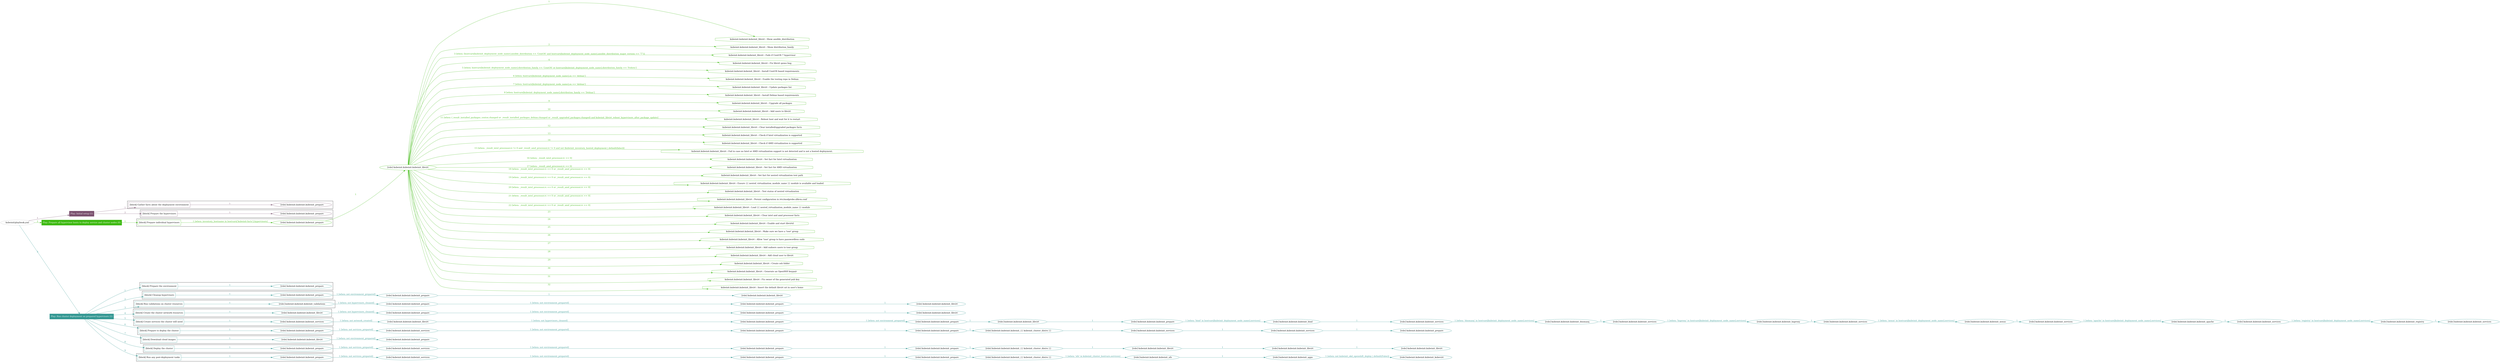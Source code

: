 digraph {
	graph [concentrate=true ordering=in rankdir=LR ratio=fill]
	edge [esep=5 sep=10]
	"kubeinit/playbook.yml" [id=root_node style=dotted]
	play_d2fca5ef [label="Play: Initial setup (1)" color="#7b516f" fontcolor="#ffffff" id=play_d2fca5ef shape=box style=filled tooltip=localhost]
	"kubeinit/playbook.yml" -> play_d2fca5ef [label="1 " color="#7b516f" fontcolor="#7b516f" id=edge_4b42a4df labeltooltip="1 " tooltip="1 "]
	subgraph "kubeinit.kubeinit.kubeinit_prepare" {
		role_d988c98c [label="[role] kubeinit.kubeinit.kubeinit_prepare" color="#7b516f" id=role_d988c98c tooltip="kubeinit.kubeinit.kubeinit_prepare"]
	}
	subgraph "kubeinit.kubeinit.kubeinit_prepare" {
		role_1f355bf9 [label="[role] kubeinit.kubeinit.kubeinit_prepare" color="#7b516f" id=role_1f355bf9 tooltip="kubeinit.kubeinit.kubeinit_prepare"]
	}
	subgraph "Play: Initial setup (1)" {
		play_d2fca5ef -> block_67ab5373 [label=1 color="#7b516f" fontcolor="#7b516f" id=edge_c02546b0 labeltooltip=1 tooltip=1]
		subgraph cluster_block_67ab5373 {
			block_67ab5373 [label="[block] Gather facts about the deployment environment" color="#7b516f" id=block_67ab5373 labeltooltip="Gather facts about the deployment environment" shape=box tooltip="Gather facts about the deployment environment"]
			block_67ab5373 -> role_d988c98c [label="1 " color="#7b516f" fontcolor="#7b516f" id=edge_a4d04763 labeltooltip="1 " tooltip="1 "]
		}
		play_d2fca5ef -> block_3204a699 [label=2 color="#7b516f" fontcolor="#7b516f" id=edge_58e44195 labeltooltip=2 tooltip=2]
		subgraph cluster_block_3204a699 {
			block_3204a699 [label="[block] Prepare the hypervisors" color="#7b516f" id=block_3204a699 labeltooltip="Prepare the hypervisors" shape=box tooltip="Prepare the hypervisors"]
			block_3204a699 -> role_1f355bf9 [label="1 " color="#7b516f" fontcolor="#7b516f" id=edge_330b81b8 labeltooltip="1 " tooltip="1 "]
		}
	}
	play_b21ed486 [label="Play: Prepare all hypervisor hosts to deploy service and cluster nodes (0)" color="#3eba12" fontcolor="#ffffff" id=play_b21ed486 shape=box style=filled tooltip="Play: Prepare all hypervisor hosts to deploy service and cluster nodes (0)"]
	"kubeinit/playbook.yml" -> play_b21ed486 [label="2 " color="#3eba12" fontcolor="#3eba12" id=edge_657ddee6 labeltooltip="2 " tooltip="2 "]
	subgraph "kubeinit.kubeinit.kubeinit_libvirt" {
		role_fea251ea [label="[role] kubeinit.kubeinit.kubeinit_libvirt" color="#3eba12" id=role_fea251ea tooltip="kubeinit.kubeinit.kubeinit_libvirt"]
		task_dcb90dbc [label="kubeinit.kubeinit.kubeinit_libvirt : Show ansible_distribution" color="#3eba12" id=task_dcb90dbc shape=octagon tooltip="kubeinit.kubeinit.kubeinit_libvirt : Show ansible_distribution"]
		role_fea251ea -> task_dcb90dbc [label="1 " color="#3eba12" fontcolor="#3eba12" id=edge_f64c0d9d labeltooltip="1 " tooltip="1 "]
		task_7a10d116 [label="kubeinit.kubeinit.kubeinit_libvirt : Show distribution_family" color="#3eba12" id=task_7a10d116 shape=octagon tooltip="kubeinit.kubeinit.kubeinit_libvirt : Show distribution_family"]
		role_fea251ea -> task_7a10d116 [label="2 " color="#3eba12" fontcolor="#3eba12" id=edge_fe23c3c0 labeltooltip="2 " tooltip="2 "]
		task_809e39a6 [label="kubeinit.kubeinit.kubeinit_libvirt : Fails if CentOS 7 hypervisor" color="#3eba12" id=task_809e39a6 shape=octagon tooltip="kubeinit.kubeinit.kubeinit_libvirt : Fails if CentOS 7 hypervisor"]
		role_fea251ea -> task_809e39a6 [label="3 [when: (hostvars[kubeinit_deployment_node_name].ansible_distribution == 'CentOS' and hostvars[kubeinit_deployment_node_name].ansible_distribution_major_version == \"7\")]" color="#3eba12" fontcolor="#3eba12" id=edge_db2fb79a labeltooltip="3 [when: (hostvars[kubeinit_deployment_node_name].ansible_distribution == 'CentOS' and hostvars[kubeinit_deployment_node_name].ansible_distribution_major_version == \"7\")]" tooltip="3 [when: (hostvars[kubeinit_deployment_node_name].ansible_distribution == 'CentOS' and hostvars[kubeinit_deployment_node_name].ansible_distribution_major_version == \"7\")]"]
		task_79f3bbfb [label="kubeinit.kubeinit.kubeinit_libvirt : Fix libvirt qemu bug" color="#3eba12" id=task_79f3bbfb shape=octagon tooltip="kubeinit.kubeinit.kubeinit_libvirt : Fix libvirt qemu bug"]
		role_fea251ea -> task_79f3bbfb [label="4 " color="#3eba12" fontcolor="#3eba12" id=edge_85a86369 labeltooltip="4 " tooltip="4 "]
		task_577d0cd2 [label="kubeinit.kubeinit.kubeinit_libvirt : Install CentOS based requirements" color="#3eba12" id=task_577d0cd2 shape=octagon tooltip="kubeinit.kubeinit.kubeinit_libvirt : Install CentOS based requirements"]
		role_fea251ea -> task_577d0cd2 [label="5 [when: hostvars[kubeinit_deployment_node_name].distribution_family == 'CentOS' or hostvars[kubeinit_deployment_node_name].distribution_family == 'Fedora']" color="#3eba12" fontcolor="#3eba12" id=edge_ea7cf947 labeltooltip="5 [when: hostvars[kubeinit_deployment_node_name].distribution_family == 'CentOS' or hostvars[kubeinit_deployment_node_name].distribution_family == 'Fedora']" tooltip="5 [when: hostvars[kubeinit_deployment_node_name].distribution_family == 'CentOS' or hostvars[kubeinit_deployment_node_name].distribution_family == 'Fedora']"]
		task_f5dad264 [label="kubeinit.kubeinit.kubeinit_libvirt : Enable the testing repo in Debian" color="#3eba12" id=task_f5dad264 shape=octagon tooltip="kubeinit.kubeinit.kubeinit_libvirt : Enable the testing repo in Debian"]
		role_fea251ea -> task_f5dad264 [label="6 [when: hostvars[kubeinit_deployment_node_name].os == 'debian']" color="#3eba12" fontcolor="#3eba12" id=edge_461b48b2 labeltooltip="6 [when: hostvars[kubeinit_deployment_node_name].os == 'debian']" tooltip="6 [when: hostvars[kubeinit_deployment_node_name].os == 'debian']"]
		task_2ad74f74 [label="kubeinit.kubeinit.kubeinit_libvirt : Update packages list" color="#3eba12" id=task_2ad74f74 shape=octagon tooltip="kubeinit.kubeinit.kubeinit_libvirt : Update packages list"]
		role_fea251ea -> task_2ad74f74 [label="7 [when: hostvars[kubeinit_deployment_node_name].os == 'debian']" color="#3eba12" fontcolor="#3eba12" id=edge_e044e272 labeltooltip="7 [when: hostvars[kubeinit_deployment_node_name].os == 'debian']" tooltip="7 [when: hostvars[kubeinit_deployment_node_name].os == 'debian']"]
		task_82647a70 [label="kubeinit.kubeinit.kubeinit_libvirt : Install Debian based requirements" color="#3eba12" id=task_82647a70 shape=octagon tooltip="kubeinit.kubeinit.kubeinit_libvirt : Install Debian based requirements"]
		role_fea251ea -> task_82647a70 [label="8 [when: hostvars[kubeinit_deployment_node_name].distribution_family == 'Debian']" color="#3eba12" fontcolor="#3eba12" id=edge_ad3cb59f labeltooltip="8 [when: hostvars[kubeinit_deployment_node_name].distribution_family == 'Debian']" tooltip="8 [when: hostvars[kubeinit_deployment_node_name].distribution_family == 'Debian']"]
		task_d7edd0e6 [label="kubeinit.kubeinit.kubeinit_libvirt : Upgrade all packages" color="#3eba12" id=task_d7edd0e6 shape=octagon tooltip="kubeinit.kubeinit.kubeinit_libvirt : Upgrade all packages"]
		role_fea251ea -> task_d7edd0e6 [label="9 " color="#3eba12" fontcolor="#3eba12" id=edge_b7479b07 labeltooltip="9 " tooltip="9 "]
		task_44f474f3 [label="kubeinit.kubeinit.kubeinit_libvirt : Add users to libvirt" color="#3eba12" id=task_44f474f3 shape=octagon tooltip="kubeinit.kubeinit.kubeinit_libvirt : Add users to libvirt"]
		role_fea251ea -> task_44f474f3 [label="10 " color="#3eba12" fontcolor="#3eba12" id=edge_ffda0342 labeltooltip="10 " tooltip="10 "]
		task_759122ea [label="kubeinit.kubeinit.kubeinit_libvirt : Reboot host and wait for it to restart" color="#3eba12" id=task_759122ea shape=octagon tooltip="kubeinit.kubeinit.kubeinit_libvirt : Reboot host and wait for it to restart"]
		role_fea251ea -> task_759122ea [label="11 [when: (_result_installed_packages_centos.changed or _result_installed_packages_debian.changed or _result_upgraded_packages.changed) and kubeinit_libvirt_reboot_hypervisors_after_package_update]" color="#3eba12" fontcolor="#3eba12" id=edge_e3fb1480 labeltooltip="11 [when: (_result_installed_packages_centos.changed or _result_installed_packages_debian.changed or _result_upgraded_packages.changed) and kubeinit_libvirt_reboot_hypervisors_after_package_update]" tooltip="11 [when: (_result_installed_packages_centos.changed or _result_installed_packages_debian.changed or _result_upgraded_packages.changed) and kubeinit_libvirt_reboot_hypervisors_after_package_update]"]
		task_3a8139e6 [label="kubeinit.kubeinit.kubeinit_libvirt : Clear installed/upgraded packages facts" color="#3eba12" id=task_3a8139e6 shape=octagon tooltip="kubeinit.kubeinit.kubeinit_libvirt : Clear installed/upgraded packages facts"]
		role_fea251ea -> task_3a8139e6 [label="12 " color="#3eba12" fontcolor="#3eba12" id=edge_f03c797b labeltooltip="12 " tooltip="12 "]
		task_05259cb7 [label="kubeinit.kubeinit.kubeinit_libvirt : Check if Intel virtualization is supported" color="#3eba12" id=task_05259cb7 shape=octagon tooltip="kubeinit.kubeinit.kubeinit_libvirt : Check if Intel virtualization is supported"]
		role_fea251ea -> task_05259cb7 [label="13 " color="#3eba12" fontcolor="#3eba12" id=edge_5ec89946 labeltooltip="13 " tooltip="13 "]
		task_4134dbb8 [label="kubeinit.kubeinit.kubeinit_libvirt : Check if AMD virtualization is supported" color="#3eba12" id=task_4134dbb8 shape=octagon tooltip="kubeinit.kubeinit.kubeinit_libvirt : Check if AMD virtualization is supported"]
		role_fea251ea -> task_4134dbb8 [label="14 " color="#3eba12" fontcolor="#3eba12" id=edge_68922779 labeltooltip="14 " tooltip="14 "]
		task_57656e42 [label="kubeinit.kubeinit.kubeinit_libvirt : Fail in case no Intel or AMD virtualization support is not detected and is not a hosted deployment." color="#3eba12" id=task_57656e42 shape=octagon tooltip="kubeinit.kubeinit.kubeinit_libvirt : Fail in case no Intel or AMD virtualization support is not detected and is not a hosted deployment."]
		role_fea251ea -> task_57656e42 [label="15 [when: _result_intel_processor.rc != 0 and _result_amd_processor.rc != 0 and not (kubeinit_inventory_hosted_deployment | default(false))]" color="#3eba12" fontcolor="#3eba12" id=edge_7952fb15 labeltooltip="15 [when: _result_intel_processor.rc != 0 and _result_amd_processor.rc != 0 and not (kubeinit_inventory_hosted_deployment | default(false))]" tooltip="15 [when: _result_intel_processor.rc != 0 and _result_amd_processor.rc != 0 and not (kubeinit_inventory_hosted_deployment | default(false))]"]
		task_d0981dcf [label="kubeinit.kubeinit.kubeinit_libvirt : Set fact for Intel virtualization" color="#3eba12" id=task_d0981dcf shape=octagon tooltip="kubeinit.kubeinit.kubeinit_libvirt : Set fact for Intel virtualization"]
		role_fea251ea -> task_d0981dcf [label="16 [when: _result_intel_processor.rc == 0]" color="#3eba12" fontcolor="#3eba12" id=edge_a7d131d6 labeltooltip="16 [when: _result_intel_processor.rc == 0]" tooltip="16 [when: _result_intel_processor.rc == 0]"]
		task_54e1b14b [label="kubeinit.kubeinit.kubeinit_libvirt : Set fact for AMD virtualization" color="#3eba12" id=task_54e1b14b shape=octagon tooltip="kubeinit.kubeinit.kubeinit_libvirt : Set fact for AMD virtualization"]
		role_fea251ea -> task_54e1b14b [label="17 [when: _result_amd_processor.rc == 0]" color="#3eba12" fontcolor="#3eba12" id=edge_4020a3b9 labeltooltip="17 [when: _result_amd_processor.rc == 0]" tooltip="17 [when: _result_amd_processor.rc == 0]"]
		task_06b1d1c8 [label="kubeinit.kubeinit.kubeinit_libvirt : Set fact for nested virtualization test path" color="#3eba12" id=task_06b1d1c8 shape=octagon tooltip="kubeinit.kubeinit.kubeinit_libvirt : Set fact for nested virtualization test path"]
		role_fea251ea -> task_06b1d1c8 [label="18 [when: _result_intel_processor.rc == 0 or _result_amd_processor.rc == 0]" color="#3eba12" fontcolor="#3eba12" id=edge_0a6d227a labeltooltip="18 [when: _result_intel_processor.rc == 0 or _result_amd_processor.rc == 0]" tooltip="18 [when: _result_intel_processor.rc == 0 or _result_amd_processor.rc == 0]"]
		task_526ca863 [label="kubeinit.kubeinit.kubeinit_libvirt : Ensure {{ nested_virtualization_module_name }} module is available and loaded" color="#3eba12" id=task_526ca863 shape=octagon tooltip="kubeinit.kubeinit.kubeinit_libvirt : Ensure {{ nested_virtualization_module_name }} module is available and loaded"]
		role_fea251ea -> task_526ca863 [label="19 [when: _result_intel_processor.rc == 0 or _result_amd_processor.rc == 0]" color="#3eba12" fontcolor="#3eba12" id=edge_5151725f labeltooltip="19 [when: _result_intel_processor.rc == 0 or _result_amd_processor.rc == 0]" tooltip="19 [when: _result_intel_processor.rc == 0 or _result_amd_processor.rc == 0]"]
		task_94a3d42b [label="kubeinit.kubeinit.kubeinit_libvirt : Test status of nested virtualization" color="#3eba12" id=task_94a3d42b shape=octagon tooltip="kubeinit.kubeinit.kubeinit_libvirt : Test status of nested virtualization"]
		role_fea251ea -> task_94a3d42b [label="20 [when: _result_intel_processor.rc == 0 or _result_amd_processor.rc == 0]" color="#3eba12" fontcolor="#3eba12" id=edge_c035d84f labeltooltip="20 [when: _result_intel_processor.rc == 0 or _result_amd_processor.rc == 0]" tooltip="20 [when: _result_intel_processor.rc == 0 or _result_amd_processor.rc == 0]"]
		task_d95e92c4 [label="kubeinit.kubeinit.kubeinit_libvirt : Persist configuration in /etc/modprobe.d/kvm.conf" color="#3eba12" id=task_d95e92c4 shape=octagon tooltip="kubeinit.kubeinit.kubeinit_libvirt : Persist configuration in /etc/modprobe.d/kvm.conf"]
		role_fea251ea -> task_d95e92c4 [label="21 [when: _result_intel_processor.rc == 0 or _result_amd_processor.rc == 0]" color="#3eba12" fontcolor="#3eba12" id=edge_7906c513 labeltooltip="21 [when: _result_intel_processor.rc == 0 or _result_amd_processor.rc == 0]" tooltip="21 [when: _result_intel_processor.rc == 0 or _result_amd_processor.rc == 0]"]
		task_817bfcb6 [label="kubeinit.kubeinit.kubeinit_libvirt : Load {{ nested_virtualization_module_name }} module" color="#3eba12" id=task_817bfcb6 shape=octagon tooltip="kubeinit.kubeinit.kubeinit_libvirt : Load {{ nested_virtualization_module_name }} module"]
		role_fea251ea -> task_817bfcb6 [label="22 [when: _result_intel_processor.rc == 0 or _result_amd_processor.rc == 0]" color="#3eba12" fontcolor="#3eba12" id=edge_35f2fabb labeltooltip="22 [when: _result_intel_processor.rc == 0 or _result_amd_processor.rc == 0]" tooltip="22 [when: _result_intel_processor.rc == 0 or _result_amd_processor.rc == 0]"]
		task_ab7b939a [label="kubeinit.kubeinit.kubeinit_libvirt : Clear intel and amd processor facts" color="#3eba12" id=task_ab7b939a shape=octagon tooltip="kubeinit.kubeinit.kubeinit_libvirt : Clear intel and amd processor facts"]
		role_fea251ea -> task_ab7b939a [label="23 " color="#3eba12" fontcolor="#3eba12" id=edge_58235b05 labeltooltip="23 " tooltip="23 "]
		task_fa347256 [label="kubeinit.kubeinit.kubeinit_libvirt : Enable and start libvirtd" color="#3eba12" id=task_fa347256 shape=octagon tooltip="kubeinit.kubeinit.kubeinit_libvirt : Enable and start libvirtd"]
		role_fea251ea -> task_fa347256 [label="24 " color="#3eba12" fontcolor="#3eba12" id=edge_62e92db7 labeltooltip="24 " tooltip="24 "]
		task_ceace26f [label="kubeinit.kubeinit.kubeinit_libvirt : Make sure we have a 'toor' group" color="#3eba12" id=task_ceace26f shape=octagon tooltip="kubeinit.kubeinit.kubeinit_libvirt : Make sure we have a 'toor' group"]
		role_fea251ea -> task_ceace26f [label="25 " color="#3eba12" fontcolor="#3eba12" id=edge_5d5edff7 labeltooltip="25 " tooltip="25 "]
		task_f4d9216d [label="kubeinit.kubeinit.kubeinit_libvirt : Allow 'toor' group to have passwordless sudo" color="#3eba12" id=task_f4d9216d shape=octagon tooltip="kubeinit.kubeinit.kubeinit_libvirt : Allow 'toor' group to have passwordless sudo"]
		role_fea251ea -> task_f4d9216d [label="26 " color="#3eba12" fontcolor="#3eba12" id=edge_479873ca labeltooltip="26 " tooltip="26 "]
		task_c81d67cb [label="kubeinit.kubeinit.kubeinit_libvirt : Add sudoers users to toor group" color="#3eba12" id=task_c81d67cb shape=octagon tooltip="kubeinit.kubeinit.kubeinit_libvirt : Add sudoers users to toor group"]
		role_fea251ea -> task_c81d67cb [label="27 " color="#3eba12" fontcolor="#3eba12" id=edge_ce2663ff labeltooltip="27 " tooltip="27 "]
		task_b9ca7e17 [label="kubeinit.kubeinit.kubeinit_libvirt : Add cloud user to libvirt" color="#3eba12" id=task_b9ca7e17 shape=octagon tooltip="kubeinit.kubeinit.kubeinit_libvirt : Add cloud user to libvirt"]
		role_fea251ea -> task_b9ca7e17 [label="28 " color="#3eba12" fontcolor="#3eba12" id=edge_846d1e00 labeltooltip="28 " tooltip="28 "]
		task_baf18139 [label="kubeinit.kubeinit.kubeinit_libvirt : Create ssh folder" color="#3eba12" id=task_baf18139 shape=octagon tooltip="kubeinit.kubeinit.kubeinit_libvirt : Create ssh folder"]
		role_fea251ea -> task_baf18139 [label="29 " color="#3eba12" fontcolor="#3eba12" id=edge_52ccfcf3 labeltooltip="29 " tooltip="29 "]
		task_5c92e168 [label="kubeinit.kubeinit.kubeinit_libvirt : Generate an OpenSSH keypair" color="#3eba12" id=task_5c92e168 shape=octagon tooltip="kubeinit.kubeinit.kubeinit_libvirt : Generate an OpenSSH keypair"]
		role_fea251ea -> task_5c92e168 [label="30 " color="#3eba12" fontcolor="#3eba12" id=edge_1a275afa labeltooltip="30 " tooltip="30 "]
		task_c0e633ba [label="kubeinit.kubeinit.kubeinit_libvirt : Fix owner of the generated pub key" color="#3eba12" id=task_c0e633ba shape=octagon tooltip="kubeinit.kubeinit.kubeinit_libvirt : Fix owner of the generated pub key"]
		role_fea251ea -> task_c0e633ba [label="31 " color="#3eba12" fontcolor="#3eba12" id=edge_2df0d8ce labeltooltip="31 " tooltip="31 "]
		task_bbfaf74f [label="kubeinit.kubeinit.kubeinit_libvirt : Insert the default libvirt uri in user's home" color="#3eba12" id=task_bbfaf74f shape=octagon tooltip="kubeinit.kubeinit.kubeinit_libvirt : Insert the default libvirt uri in user's home"]
		role_fea251ea -> task_bbfaf74f [label="32 " color="#3eba12" fontcolor="#3eba12" id=edge_ad5eabeb labeltooltip="32 " tooltip="32 "]
	}
	subgraph "kubeinit.kubeinit.kubeinit_prepare" {
		role_81cd4ff1 [label="[role] kubeinit.kubeinit.kubeinit_prepare" color="#3eba12" id=role_81cd4ff1 tooltip="kubeinit.kubeinit.kubeinit_prepare"]
		role_81cd4ff1 -> role_fea251ea [label="1 " color="#3eba12" fontcolor="#3eba12" id=edge_39d228e3 labeltooltip="1 " tooltip="1 "]
	}
	subgraph "Play: Prepare all hypervisor hosts to deploy service and cluster nodes (0)" {
		play_b21ed486 -> block_f39c99cb [label=1 color="#3eba12" fontcolor="#3eba12" id=edge_f0f24c6d labeltooltip=1 tooltip=1]
		subgraph cluster_block_f39c99cb {
			block_f39c99cb [label="[block] Prepare individual hypervisors" color="#3eba12" id=block_f39c99cb labeltooltip="Prepare individual hypervisors" shape=box tooltip="Prepare individual hypervisors"]
			block_f39c99cb -> role_81cd4ff1 [label="1 [when: inventory_hostname in hostvars['kubeinit-facts'].hypervisors]" color="#3eba12" fontcolor="#3eba12" id=edge_dbdfdfe4 labeltooltip="1 [when: inventory_hostname in hostvars['kubeinit-facts'].hypervisors]" tooltip="1 [when: inventory_hostname in hostvars['kubeinit-facts'].hypervisors]"]
		}
	}
	play_68196cde [label="Play: Run cluster deployment on prepared hypervisors (1)" color="#349893" fontcolor="#ffffff" id=play_68196cde shape=box style=filled tooltip=localhost]
	"kubeinit/playbook.yml" -> play_68196cde [label="3 " color="#349893" fontcolor="#349893" id=edge_4b12a528 labeltooltip="3 " tooltip="3 "]
	subgraph "kubeinit.kubeinit.kubeinit_prepare" {
		role_1338acf9 [label="[role] kubeinit.kubeinit.kubeinit_prepare" color="#349893" id=role_1338acf9 tooltip="kubeinit.kubeinit.kubeinit_prepare"]
	}
	subgraph "kubeinit.kubeinit.kubeinit_libvirt" {
		role_7559ffbc [label="[role] kubeinit.kubeinit.kubeinit_libvirt" color="#349893" id=role_7559ffbc tooltip="kubeinit.kubeinit.kubeinit_libvirt"]
	}
	subgraph "kubeinit.kubeinit.kubeinit_prepare" {
		role_5c8baf21 [label="[role] kubeinit.kubeinit.kubeinit_prepare" color="#349893" id=role_5c8baf21 tooltip="kubeinit.kubeinit.kubeinit_prepare"]
		role_5c8baf21 -> role_7559ffbc [label="1 " color="#349893" fontcolor="#349893" id=edge_108b270d labeltooltip="1 " tooltip="1 "]
	}
	subgraph "kubeinit.kubeinit.kubeinit_prepare" {
		role_5ace5624 [label="[role] kubeinit.kubeinit.kubeinit_prepare" color="#349893" id=role_5ace5624 tooltip="kubeinit.kubeinit.kubeinit_prepare"]
		role_5ace5624 -> role_5c8baf21 [label="1 [when: not environment_prepared]" color="#349893" fontcolor="#349893" id=edge_99625b54 labeltooltip="1 [when: not environment_prepared]" tooltip="1 [when: not environment_prepared]"]
	}
	subgraph "kubeinit.kubeinit.kubeinit_libvirt" {
		role_fd870f81 [label="[role] kubeinit.kubeinit.kubeinit_libvirt" color="#349893" id=role_fd870f81 tooltip="kubeinit.kubeinit.kubeinit_libvirt"]
	}
	subgraph "kubeinit.kubeinit.kubeinit_prepare" {
		role_9555bfce [label="[role] kubeinit.kubeinit.kubeinit_prepare" color="#349893" id=role_9555bfce tooltip="kubeinit.kubeinit.kubeinit_prepare"]
		role_9555bfce -> role_fd870f81 [label="1 " color="#349893" fontcolor="#349893" id=edge_5a61b048 labeltooltip="1 " tooltip="1 "]
	}
	subgraph "kubeinit.kubeinit.kubeinit_prepare" {
		role_ec39a823 [label="[role] kubeinit.kubeinit.kubeinit_prepare" color="#349893" id=role_ec39a823 tooltip="kubeinit.kubeinit.kubeinit_prepare"]
		role_ec39a823 -> role_9555bfce [label="1 [when: not environment_prepared]" color="#349893" fontcolor="#349893" id=edge_b82e97c0 labeltooltip="1 [when: not environment_prepared]" tooltip="1 [when: not environment_prepared]"]
	}
	subgraph "kubeinit.kubeinit.kubeinit_validations" {
		role_c4424f40 [label="[role] kubeinit.kubeinit.kubeinit_validations" color="#349893" id=role_c4424f40 tooltip="kubeinit.kubeinit.kubeinit_validations"]
		role_c4424f40 -> role_ec39a823 [label="1 [when: not hypervisors_cleaned]" color="#349893" fontcolor="#349893" id=edge_6d226203 labeltooltip="1 [when: not hypervisors_cleaned]" tooltip="1 [when: not hypervisors_cleaned]"]
	}
	subgraph "kubeinit.kubeinit.kubeinit_libvirt" {
		role_5fc50cc6 [label="[role] kubeinit.kubeinit.kubeinit_libvirt" color="#349893" id=role_5fc50cc6 tooltip="kubeinit.kubeinit.kubeinit_libvirt"]
	}
	subgraph "kubeinit.kubeinit.kubeinit_prepare" {
		role_30a99639 [label="[role] kubeinit.kubeinit.kubeinit_prepare" color="#349893" id=role_30a99639 tooltip="kubeinit.kubeinit.kubeinit_prepare"]
		role_30a99639 -> role_5fc50cc6 [label="1 " color="#349893" fontcolor="#349893" id=edge_df782950 labeltooltip="1 " tooltip="1 "]
	}
	subgraph "kubeinit.kubeinit.kubeinit_prepare" {
		role_e516ab0a [label="[role] kubeinit.kubeinit.kubeinit_prepare" color="#349893" id=role_e516ab0a tooltip="kubeinit.kubeinit.kubeinit_prepare"]
		role_e516ab0a -> role_30a99639 [label="1 [when: not environment_prepared]" color="#349893" fontcolor="#349893" id=edge_1018bf2d labeltooltip="1 [when: not environment_prepared]" tooltip="1 [when: not environment_prepared]"]
	}
	subgraph "kubeinit.kubeinit.kubeinit_libvirt" {
		role_f28ffade [label="[role] kubeinit.kubeinit.kubeinit_libvirt" color="#349893" id=role_f28ffade tooltip="kubeinit.kubeinit.kubeinit_libvirt"]
		role_f28ffade -> role_e516ab0a [label="1 [when: not hypervisors_cleaned]" color="#349893" fontcolor="#349893" id=edge_798ca6fe labeltooltip="1 [when: not hypervisors_cleaned]" tooltip="1 [when: not hypervisors_cleaned]"]
	}
	subgraph "kubeinit.kubeinit.kubeinit_services" {
		role_4f2edf03 [label="[role] kubeinit.kubeinit.kubeinit_services" color="#349893" id=role_4f2edf03 tooltip="kubeinit.kubeinit.kubeinit_services"]
	}
	subgraph "kubeinit.kubeinit.kubeinit_registry" {
		role_4a25beb0 [label="[role] kubeinit.kubeinit.kubeinit_registry" color="#349893" id=role_4a25beb0 tooltip="kubeinit.kubeinit.kubeinit_registry"]
		role_4a25beb0 -> role_4f2edf03 [label="1 " color="#349893" fontcolor="#349893" id=edge_3ab6da5c labeltooltip="1 " tooltip="1 "]
	}
	subgraph "kubeinit.kubeinit.kubeinit_services" {
		role_8bdd7984 [label="[role] kubeinit.kubeinit.kubeinit_services" color="#349893" id=role_8bdd7984 tooltip="kubeinit.kubeinit.kubeinit_services"]
		role_8bdd7984 -> role_4a25beb0 [label="1 [when: 'registry' in hostvars[kubeinit_deployment_node_name].services]" color="#349893" fontcolor="#349893" id=edge_3eea9108 labeltooltip="1 [when: 'registry' in hostvars[kubeinit_deployment_node_name].services]" tooltip="1 [when: 'registry' in hostvars[kubeinit_deployment_node_name].services]"]
	}
	subgraph "kubeinit.kubeinit.kubeinit_apache" {
		role_33e73d69 [label="[role] kubeinit.kubeinit.kubeinit_apache" color="#349893" id=role_33e73d69 tooltip="kubeinit.kubeinit.kubeinit_apache"]
		role_33e73d69 -> role_8bdd7984 [label="1 " color="#349893" fontcolor="#349893" id=edge_ef662436 labeltooltip="1 " tooltip="1 "]
	}
	subgraph "kubeinit.kubeinit.kubeinit_services" {
		role_b72b4ff3 [label="[role] kubeinit.kubeinit.kubeinit_services" color="#349893" id=role_b72b4ff3 tooltip="kubeinit.kubeinit.kubeinit_services"]
		role_b72b4ff3 -> role_33e73d69 [label="1 [when: 'apache' in hostvars[kubeinit_deployment_node_name].services]" color="#349893" fontcolor="#349893" id=edge_dadab285 labeltooltip="1 [when: 'apache' in hostvars[kubeinit_deployment_node_name].services]" tooltip="1 [when: 'apache' in hostvars[kubeinit_deployment_node_name].services]"]
	}
	subgraph "kubeinit.kubeinit.kubeinit_nexus" {
		role_2b822b50 [label="[role] kubeinit.kubeinit.kubeinit_nexus" color="#349893" id=role_2b822b50 tooltip="kubeinit.kubeinit.kubeinit_nexus"]
		role_2b822b50 -> role_b72b4ff3 [label="1 " color="#349893" fontcolor="#349893" id=edge_61f89980 labeltooltip="1 " tooltip="1 "]
	}
	subgraph "kubeinit.kubeinit.kubeinit_services" {
		role_83c994ef [label="[role] kubeinit.kubeinit.kubeinit_services" color="#349893" id=role_83c994ef tooltip="kubeinit.kubeinit.kubeinit_services"]
		role_83c994ef -> role_2b822b50 [label="1 [when: 'nexus' in hostvars[kubeinit_deployment_node_name].services]" color="#349893" fontcolor="#349893" id=edge_52c659b6 labeltooltip="1 [when: 'nexus' in hostvars[kubeinit_deployment_node_name].services]" tooltip="1 [when: 'nexus' in hostvars[kubeinit_deployment_node_name].services]"]
	}
	subgraph "kubeinit.kubeinit.kubeinit_haproxy" {
		role_32447f2a [label="[role] kubeinit.kubeinit.kubeinit_haproxy" color="#349893" id=role_32447f2a tooltip="kubeinit.kubeinit.kubeinit_haproxy"]
		role_32447f2a -> role_83c994ef [label="1 " color="#349893" fontcolor="#349893" id=edge_d9c80c5b labeltooltip="1 " tooltip="1 "]
	}
	subgraph "kubeinit.kubeinit.kubeinit_services" {
		role_e33d833f [label="[role] kubeinit.kubeinit.kubeinit_services" color="#349893" id=role_e33d833f tooltip="kubeinit.kubeinit.kubeinit_services"]
		role_e33d833f -> role_32447f2a [label="1 [when: 'haproxy' in hostvars[kubeinit_deployment_node_name].services]" color="#349893" fontcolor="#349893" id=edge_c53b514e labeltooltip="1 [when: 'haproxy' in hostvars[kubeinit_deployment_node_name].services]" tooltip="1 [when: 'haproxy' in hostvars[kubeinit_deployment_node_name].services]"]
	}
	subgraph "kubeinit.kubeinit.kubeinit_dnsmasq" {
		role_798a9e2e [label="[role] kubeinit.kubeinit.kubeinit_dnsmasq" color="#349893" id=role_798a9e2e tooltip="kubeinit.kubeinit.kubeinit_dnsmasq"]
		role_798a9e2e -> role_e33d833f [label="1 " color="#349893" fontcolor="#349893" id=edge_e4e603a4 labeltooltip="1 " tooltip="1 "]
	}
	subgraph "kubeinit.kubeinit.kubeinit_services" {
		role_613985d0 [label="[role] kubeinit.kubeinit.kubeinit_services" color="#349893" id=role_613985d0 tooltip="kubeinit.kubeinit.kubeinit_services"]
		role_613985d0 -> role_798a9e2e [label="1 [when: 'dnsmasq' in hostvars[kubeinit_deployment_node_name].services]" color="#349893" fontcolor="#349893" id=edge_bb8d9f26 labeltooltip="1 [when: 'dnsmasq' in hostvars[kubeinit_deployment_node_name].services]" tooltip="1 [when: 'dnsmasq' in hostvars[kubeinit_deployment_node_name].services]"]
	}
	subgraph "kubeinit.kubeinit.kubeinit_bind" {
		role_fbcf9f70 [label="[role] kubeinit.kubeinit.kubeinit_bind" color="#349893" id=role_fbcf9f70 tooltip="kubeinit.kubeinit.kubeinit_bind"]
		role_fbcf9f70 -> role_613985d0 [label="1 " color="#349893" fontcolor="#349893" id=edge_e4c0b94a labeltooltip="1 " tooltip="1 "]
	}
	subgraph "kubeinit.kubeinit.kubeinit_prepare" {
		role_56c5050f [label="[role] kubeinit.kubeinit.kubeinit_prepare" color="#349893" id=role_56c5050f tooltip="kubeinit.kubeinit.kubeinit_prepare"]
		role_56c5050f -> role_fbcf9f70 [label="1 [when: 'bind' in hostvars[kubeinit_deployment_node_name].services]" color="#349893" fontcolor="#349893" id=edge_f0ae1aa4 labeltooltip="1 [when: 'bind' in hostvars[kubeinit_deployment_node_name].services]" tooltip="1 [when: 'bind' in hostvars[kubeinit_deployment_node_name].services]"]
	}
	subgraph "kubeinit.kubeinit.kubeinit_libvirt" {
		role_7472e9e4 [label="[role] kubeinit.kubeinit.kubeinit_libvirt" color="#349893" id=role_7472e9e4 tooltip="kubeinit.kubeinit.kubeinit_libvirt"]
		role_7472e9e4 -> role_56c5050f [label="1 " color="#349893" fontcolor="#349893" id=edge_d247bdc9 labeltooltip="1 " tooltip="1 "]
	}
	subgraph "kubeinit.kubeinit.kubeinit_prepare" {
		role_21d6a9e0 [label="[role] kubeinit.kubeinit.kubeinit_prepare" color="#349893" id=role_21d6a9e0 tooltip="kubeinit.kubeinit.kubeinit_prepare"]
		role_21d6a9e0 -> role_7472e9e4 [label="1 " color="#349893" fontcolor="#349893" id=edge_2759e64d labeltooltip="1 " tooltip="1 "]
	}
	subgraph "kubeinit.kubeinit.kubeinit_prepare" {
		role_81e4a72b [label="[role] kubeinit.kubeinit.kubeinit_prepare" color="#349893" id=role_81e4a72b tooltip="kubeinit.kubeinit.kubeinit_prepare"]
		role_81e4a72b -> role_21d6a9e0 [label="1 [when: not environment_prepared]" color="#349893" fontcolor="#349893" id=edge_f891d00d labeltooltip="1 [when: not environment_prepared]" tooltip="1 [when: not environment_prepared]"]
	}
	subgraph "kubeinit.kubeinit.kubeinit_libvirt" {
		role_893d50ac [label="[role] kubeinit.kubeinit.kubeinit_libvirt" color="#349893" id=role_893d50ac tooltip="kubeinit.kubeinit.kubeinit_libvirt"]
		role_893d50ac -> role_81e4a72b [label="1 [when: not hypervisors_cleaned]" color="#349893" fontcolor="#349893" id=edge_f89b656e labeltooltip="1 [when: not hypervisors_cleaned]" tooltip="1 [when: not hypervisors_cleaned]"]
	}
	subgraph "kubeinit.kubeinit.kubeinit_services" {
		role_49b435bd [label="[role] kubeinit.kubeinit.kubeinit_services" color="#349893" id=role_49b435bd tooltip="kubeinit.kubeinit.kubeinit_services"]
		role_49b435bd -> role_893d50ac [label="1 [when: not network_created]" color="#349893" fontcolor="#349893" id=edge_acee8d3c labeltooltip="1 [when: not network_created]" tooltip="1 [when: not network_created]"]
	}
	subgraph "kubeinit.kubeinit.kubeinit_prepare" {
		role_09a2bd35 [label="[role] kubeinit.kubeinit.kubeinit_prepare" color="#349893" id=role_09a2bd35 tooltip="kubeinit.kubeinit.kubeinit_prepare"]
	}
	subgraph "kubeinit.kubeinit.kubeinit_services" {
		role_a0ff49bb [label="[role] kubeinit.kubeinit.kubeinit_services" color="#349893" id=role_a0ff49bb tooltip="kubeinit.kubeinit.kubeinit_services"]
		role_a0ff49bb -> role_09a2bd35 [label="1 " color="#349893" fontcolor="#349893" id=edge_b99d8a07 labeltooltip="1 " tooltip="1 "]
	}
	subgraph "kubeinit.kubeinit.kubeinit_services" {
		role_b08c2b27 [label="[role] kubeinit.kubeinit.kubeinit_services" color="#349893" id=role_b08c2b27 tooltip="kubeinit.kubeinit.kubeinit_services"]
		role_b08c2b27 -> role_a0ff49bb [label="1 " color="#349893" fontcolor="#349893" id=edge_e3003f75 labeltooltip="1 " tooltip="1 "]
	}
	subgraph "kubeinit.kubeinit.kubeinit_{{ kubeinit_cluster_distro }}" {
		role_c6f60be1 [label="[role] kubeinit.kubeinit.kubeinit_{{ kubeinit_cluster_distro }}" color="#349893" id=role_c6f60be1 tooltip="kubeinit.kubeinit.kubeinit_{{ kubeinit_cluster_distro }}"]
		role_c6f60be1 -> role_b08c2b27 [label="1 " color="#349893" fontcolor="#349893" id=edge_5e9b2154 labeltooltip="1 " tooltip="1 "]
	}
	subgraph "kubeinit.kubeinit.kubeinit_prepare" {
		role_2d9b535f [label="[role] kubeinit.kubeinit.kubeinit_prepare" color="#349893" id=role_2d9b535f tooltip="kubeinit.kubeinit.kubeinit_prepare"]
		role_2d9b535f -> role_c6f60be1 [label="1 " color="#349893" fontcolor="#349893" id=edge_b245c549 labeltooltip="1 " tooltip="1 "]
	}
	subgraph "kubeinit.kubeinit.kubeinit_prepare" {
		role_1bddff9b [label="[role] kubeinit.kubeinit.kubeinit_prepare" color="#349893" id=role_1bddff9b tooltip="kubeinit.kubeinit.kubeinit_prepare"]
		role_1bddff9b -> role_2d9b535f [label="1 " color="#349893" fontcolor="#349893" id=edge_ca98cac0 labeltooltip="1 " tooltip="1 "]
	}
	subgraph "kubeinit.kubeinit.kubeinit_services" {
		role_5a567e4a [label="[role] kubeinit.kubeinit.kubeinit_services" color="#349893" id=role_5a567e4a tooltip="kubeinit.kubeinit.kubeinit_services"]
		role_5a567e4a -> role_1bddff9b [label="1 [when: not environment_prepared]" color="#349893" fontcolor="#349893" id=edge_b077d01c labeltooltip="1 [when: not environment_prepared]" tooltip="1 [when: not environment_prepared]"]
	}
	subgraph "kubeinit.kubeinit.kubeinit_prepare" {
		role_92280f0f [label="[role] kubeinit.kubeinit.kubeinit_prepare" color="#349893" id=role_92280f0f tooltip="kubeinit.kubeinit.kubeinit_prepare"]
		role_92280f0f -> role_5a567e4a [label="1 [when: not services_prepared]" color="#349893" fontcolor="#349893" id=edge_9820f0fd labeltooltip="1 [when: not services_prepared]" tooltip="1 [when: not services_prepared]"]
	}
	subgraph "kubeinit.kubeinit.kubeinit_prepare" {
		role_27bdb6ac [label="[role] kubeinit.kubeinit.kubeinit_prepare" color="#349893" id=role_27bdb6ac tooltip="kubeinit.kubeinit.kubeinit_prepare"]
	}
	subgraph "kubeinit.kubeinit.kubeinit_libvirt" {
		role_4310d7c0 [label="[role] kubeinit.kubeinit.kubeinit_libvirt" color="#349893" id=role_4310d7c0 tooltip="kubeinit.kubeinit.kubeinit_libvirt"]
		role_4310d7c0 -> role_27bdb6ac [label="1 [when: not environment_prepared]" color="#349893" fontcolor="#349893" id=edge_b7d14b6d labeltooltip="1 [when: not environment_prepared]" tooltip="1 [when: not environment_prepared]"]
	}
	subgraph "kubeinit.kubeinit.kubeinit_libvirt" {
		role_78a99956 [label="[role] kubeinit.kubeinit.kubeinit_libvirt" color="#349893" id=role_78a99956 tooltip="kubeinit.kubeinit.kubeinit_libvirt"]
	}
	subgraph "kubeinit.kubeinit.kubeinit_libvirt" {
		role_0b1ea6a0 [label="[role] kubeinit.kubeinit.kubeinit_libvirt" color="#349893" id=role_0b1ea6a0 tooltip="kubeinit.kubeinit.kubeinit_libvirt"]
		role_0b1ea6a0 -> role_78a99956 [label="1 " color="#349893" fontcolor="#349893" id=edge_fef9a764 labeltooltip="1 " tooltip="1 "]
	}
	subgraph "kubeinit.kubeinit.kubeinit_libvirt" {
		role_b3d2af11 [label="[role] kubeinit.kubeinit.kubeinit_libvirt" color="#349893" id=role_b3d2af11 tooltip="kubeinit.kubeinit.kubeinit_libvirt"]
		role_b3d2af11 -> role_0b1ea6a0 [label="1 " color="#349893" fontcolor="#349893" id=edge_588efbcb labeltooltip="1 " tooltip="1 "]
	}
	subgraph "kubeinit.kubeinit.kubeinit_{{ kubeinit_cluster_distro }}" {
		role_8f21b6c7 [label="[role] kubeinit.kubeinit.kubeinit_{{ kubeinit_cluster_distro }}" color="#349893" id=role_8f21b6c7 tooltip="kubeinit.kubeinit.kubeinit_{{ kubeinit_cluster_distro }}"]
		role_8f21b6c7 -> role_b3d2af11 [label="1 " color="#349893" fontcolor="#349893" id=edge_b48782f5 labeltooltip="1 " tooltip="1 "]
	}
	subgraph "kubeinit.kubeinit.kubeinit_prepare" {
		role_07d92bc5 [label="[role] kubeinit.kubeinit.kubeinit_prepare" color="#349893" id=role_07d92bc5 tooltip="kubeinit.kubeinit.kubeinit_prepare"]
		role_07d92bc5 -> role_8f21b6c7 [label="1 " color="#349893" fontcolor="#349893" id=edge_4441096e labeltooltip="1 " tooltip="1 "]
	}
	subgraph "kubeinit.kubeinit.kubeinit_prepare" {
		role_822dd3e8 [label="[role] kubeinit.kubeinit.kubeinit_prepare" color="#349893" id=role_822dd3e8 tooltip="kubeinit.kubeinit.kubeinit_prepare"]
		role_822dd3e8 -> role_07d92bc5 [label="1 " color="#349893" fontcolor="#349893" id=edge_b4eafb40 labeltooltip="1 " tooltip="1 "]
	}
	subgraph "kubeinit.kubeinit.kubeinit_services" {
		role_c840d2ba [label="[role] kubeinit.kubeinit.kubeinit_services" color="#349893" id=role_c840d2ba tooltip="kubeinit.kubeinit.kubeinit_services"]
		role_c840d2ba -> role_822dd3e8 [label="1 [when: not environment_prepared]" color="#349893" fontcolor="#349893" id=edge_8d116702 labeltooltip="1 [when: not environment_prepared]" tooltip="1 [when: not environment_prepared]"]
	}
	subgraph "kubeinit.kubeinit.kubeinit_prepare" {
		role_563151a5 [label="[role] kubeinit.kubeinit.kubeinit_prepare" color="#349893" id=role_563151a5 tooltip="kubeinit.kubeinit.kubeinit_prepare"]
		role_563151a5 -> role_c840d2ba [label="1 [when: not services_prepared]" color="#349893" fontcolor="#349893" id=edge_374d96d1 labeltooltip="1 [when: not services_prepared]" tooltip="1 [when: not services_prepared]"]
	}
	subgraph "kubeinit.kubeinit.kubeinit_kubevirt" {
		role_51b9ab89 [label="[role] kubeinit.kubeinit.kubeinit_kubevirt" color="#349893" id=role_51b9ab89 tooltip="kubeinit.kubeinit.kubeinit_kubevirt"]
	}
	subgraph "kubeinit.kubeinit.kubeinit_apps" {
		role_0ff99e28 [label="[role] kubeinit.kubeinit.kubeinit_apps" color="#349893" id=role_0ff99e28 tooltip="kubeinit.kubeinit.kubeinit_apps"]
		role_0ff99e28 -> role_51b9ab89 [label="1 [when: not kubeinit_okd_openshift_deploy | default(False)]" color="#349893" fontcolor="#349893" id=edge_111005f6 labeltooltip="1 [when: not kubeinit_okd_openshift_deploy | default(False)]" tooltip="1 [when: not kubeinit_okd_openshift_deploy | default(False)]"]
	}
	subgraph "kubeinit.kubeinit.kubeinit_nfs" {
		role_be44d0a8 [label="[role] kubeinit.kubeinit.kubeinit_nfs" color="#349893" id=role_be44d0a8 tooltip="kubeinit.kubeinit.kubeinit_nfs"]
		role_be44d0a8 -> role_0ff99e28 [label="1 " color="#349893" fontcolor="#349893" id=edge_661240c9 labeltooltip="1 " tooltip="1 "]
	}
	subgraph "kubeinit.kubeinit.kubeinit_{{ kubeinit_cluster_distro }}" {
		role_a1757117 [label="[role] kubeinit.kubeinit.kubeinit_{{ kubeinit_cluster_distro }}" color="#349893" id=role_a1757117 tooltip="kubeinit.kubeinit.kubeinit_{{ kubeinit_cluster_distro }}"]
		role_a1757117 -> role_be44d0a8 [label="1 [when: 'nfs' in kubeinit_cluster_hostvars.services]" color="#349893" fontcolor="#349893" id=edge_5952605e labeltooltip="1 [when: 'nfs' in kubeinit_cluster_hostvars.services]" tooltip="1 [when: 'nfs' in kubeinit_cluster_hostvars.services]"]
	}
	subgraph "kubeinit.kubeinit.kubeinit_prepare" {
		role_296f4ceb [label="[role] kubeinit.kubeinit.kubeinit_prepare" color="#349893" id=role_296f4ceb tooltip="kubeinit.kubeinit.kubeinit_prepare"]
		role_296f4ceb -> role_a1757117 [label="1 " color="#349893" fontcolor="#349893" id=edge_db9a9eb5 labeltooltip="1 " tooltip="1 "]
	}
	subgraph "kubeinit.kubeinit.kubeinit_prepare" {
		role_99928373 [label="[role] kubeinit.kubeinit.kubeinit_prepare" color="#349893" id=role_99928373 tooltip="kubeinit.kubeinit.kubeinit_prepare"]
		role_99928373 -> role_296f4ceb [label="1 " color="#349893" fontcolor="#349893" id=edge_7c44beff labeltooltip="1 " tooltip="1 "]
	}
	subgraph "kubeinit.kubeinit.kubeinit_services" {
		role_e06527f9 [label="[role] kubeinit.kubeinit.kubeinit_services" color="#349893" id=role_e06527f9 tooltip="kubeinit.kubeinit.kubeinit_services"]
		role_e06527f9 -> role_99928373 [label="1 [when: not environment_prepared]" color="#349893" fontcolor="#349893" id=edge_2e27f135 labeltooltip="1 [when: not environment_prepared]" tooltip="1 [when: not environment_prepared]"]
	}
	subgraph "kubeinit.kubeinit.kubeinit_prepare" {
		role_a553f0e8 [label="[role] kubeinit.kubeinit.kubeinit_prepare" color="#349893" id=role_a553f0e8 tooltip="kubeinit.kubeinit.kubeinit_prepare"]
		role_a553f0e8 -> role_e06527f9 [label="1 [when: not services_prepared]" color="#349893" fontcolor="#349893" id=edge_9f38daa6 labeltooltip="1 [when: not services_prepared]" tooltip="1 [when: not services_prepared]"]
	}
	subgraph "Play: Run cluster deployment on prepared hypervisors (1)" {
		play_68196cde -> block_1d44639f [label=1 color="#349893" fontcolor="#349893" id=edge_39a47004 labeltooltip=1 tooltip=1]
		subgraph cluster_block_1d44639f {
			block_1d44639f [label="[block] Prepare the environment" color="#349893" id=block_1d44639f labeltooltip="Prepare the environment" shape=box tooltip="Prepare the environment"]
			block_1d44639f -> role_1338acf9 [label="1 " color="#349893" fontcolor="#349893" id=edge_3590e060 labeltooltip="1 " tooltip="1 "]
		}
		play_68196cde -> block_714dbff1 [label=2 color="#349893" fontcolor="#349893" id=edge_f92565c7 labeltooltip=2 tooltip=2]
		subgraph cluster_block_714dbff1 {
			block_714dbff1 [label="[block] Cleanup hypervisors" color="#349893" id=block_714dbff1 labeltooltip="Cleanup hypervisors" shape=box tooltip="Cleanup hypervisors"]
			block_714dbff1 -> role_5ace5624 [label="1 " color="#349893" fontcolor="#349893" id=edge_15af86a8 labeltooltip="1 " tooltip="1 "]
		}
		play_68196cde -> block_fe058d22 [label=3 color="#349893" fontcolor="#349893" id=edge_fa9dbba8 labeltooltip=3 tooltip=3]
		subgraph cluster_block_fe058d22 {
			block_fe058d22 [label="[block] Run validations on cluster resources" color="#349893" id=block_fe058d22 labeltooltip="Run validations on cluster resources" shape=box tooltip="Run validations on cluster resources"]
			block_fe058d22 -> role_c4424f40 [label="1 " color="#349893" fontcolor="#349893" id=edge_3b6f2211 labeltooltip="1 " tooltip="1 "]
		}
		play_68196cde -> block_c3cf0c5a [label=4 color="#349893" fontcolor="#349893" id=edge_a9083cb3 labeltooltip=4 tooltip=4]
		subgraph cluster_block_c3cf0c5a {
			block_c3cf0c5a [label="[block] Create the cluster network resources" color="#349893" id=block_c3cf0c5a labeltooltip="Create the cluster network resources" shape=box tooltip="Create the cluster network resources"]
			block_c3cf0c5a -> role_f28ffade [label="1 " color="#349893" fontcolor="#349893" id=edge_908b4588 labeltooltip="1 " tooltip="1 "]
		}
		play_68196cde -> block_c11ff9ea [label=5 color="#349893" fontcolor="#349893" id=edge_50834e69 labeltooltip=5 tooltip=5]
		subgraph cluster_block_c11ff9ea {
			block_c11ff9ea [label="[block] Create services the cluster will need" color="#349893" id=block_c11ff9ea labeltooltip="Create services the cluster will need" shape=box tooltip="Create services the cluster will need"]
			block_c11ff9ea -> role_49b435bd [label="1 " color="#349893" fontcolor="#349893" id=edge_fe6f841a labeltooltip="1 " tooltip="1 "]
		}
		play_68196cde -> block_4da46657 [label=6 color="#349893" fontcolor="#349893" id=edge_17f22ff0 labeltooltip=6 tooltip=6]
		subgraph cluster_block_4da46657 {
			block_4da46657 [label="[block] Prepare to deploy the cluster" color="#349893" id=block_4da46657 labeltooltip="Prepare to deploy the cluster" shape=box tooltip="Prepare to deploy the cluster"]
			block_4da46657 -> role_92280f0f [label="1 " color="#349893" fontcolor="#349893" id=edge_f00de490 labeltooltip="1 " tooltip="1 "]
		}
		play_68196cde -> block_975eda51 [label=7 color="#349893" fontcolor="#349893" id=edge_f9231203 labeltooltip=7 tooltip=7]
		subgraph cluster_block_975eda51 {
			block_975eda51 [label="[block] Download cloud images" color="#349893" id=block_975eda51 labeltooltip="Download cloud images" shape=box tooltip="Download cloud images"]
			block_975eda51 -> role_4310d7c0 [label="1 " color="#349893" fontcolor="#349893" id=edge_dcb14457 labeltooltip="1 " tooltip="1 "]
		}
		play_68196cde -> block_64a093ce [label=8 color="#349893" fontcolor="#349893" id=edge_5e2a2b8a labeltooltip=8 tooltip=8]
		subgraph cluster_block_64a093ce {
			block_64a093ce [label="[block] Deploy the cluster" color="#349893" id=block_64a093ce labeltooltip="Deploy the cluster" shape=box tooltip="Deploy the cluster"]
			block_64a093ce -> role_563151a5 [label="1 " color="#349893" fontcolor="#349893" id=edge_9964bb28 labeltooltip="1 " tooltip="1 "]
		}
		play_68196cde -> block_07e47de3 [label=9 color="#349893" fontcolor="#349893" id=edge_df394522 labeltooltip=9 tooltip=9]
		subgraph cluster_block_07e47de3 {
			block_07e47de3 [label="[block] Run any post-deployment tasks" color="#349893" id=block_07e47de3 labeltooltip="Run any post-deployment tasks" shape=box tooltip="Run any post-deployment tasks"]
			block_07e47de3 -> role_a553f0e8 [label="1 " color="#349893" fontcolor="#349893" id=edge_d7588ba5 labeltooltip="1 " tooltip="1 "]
		}
	}
}
